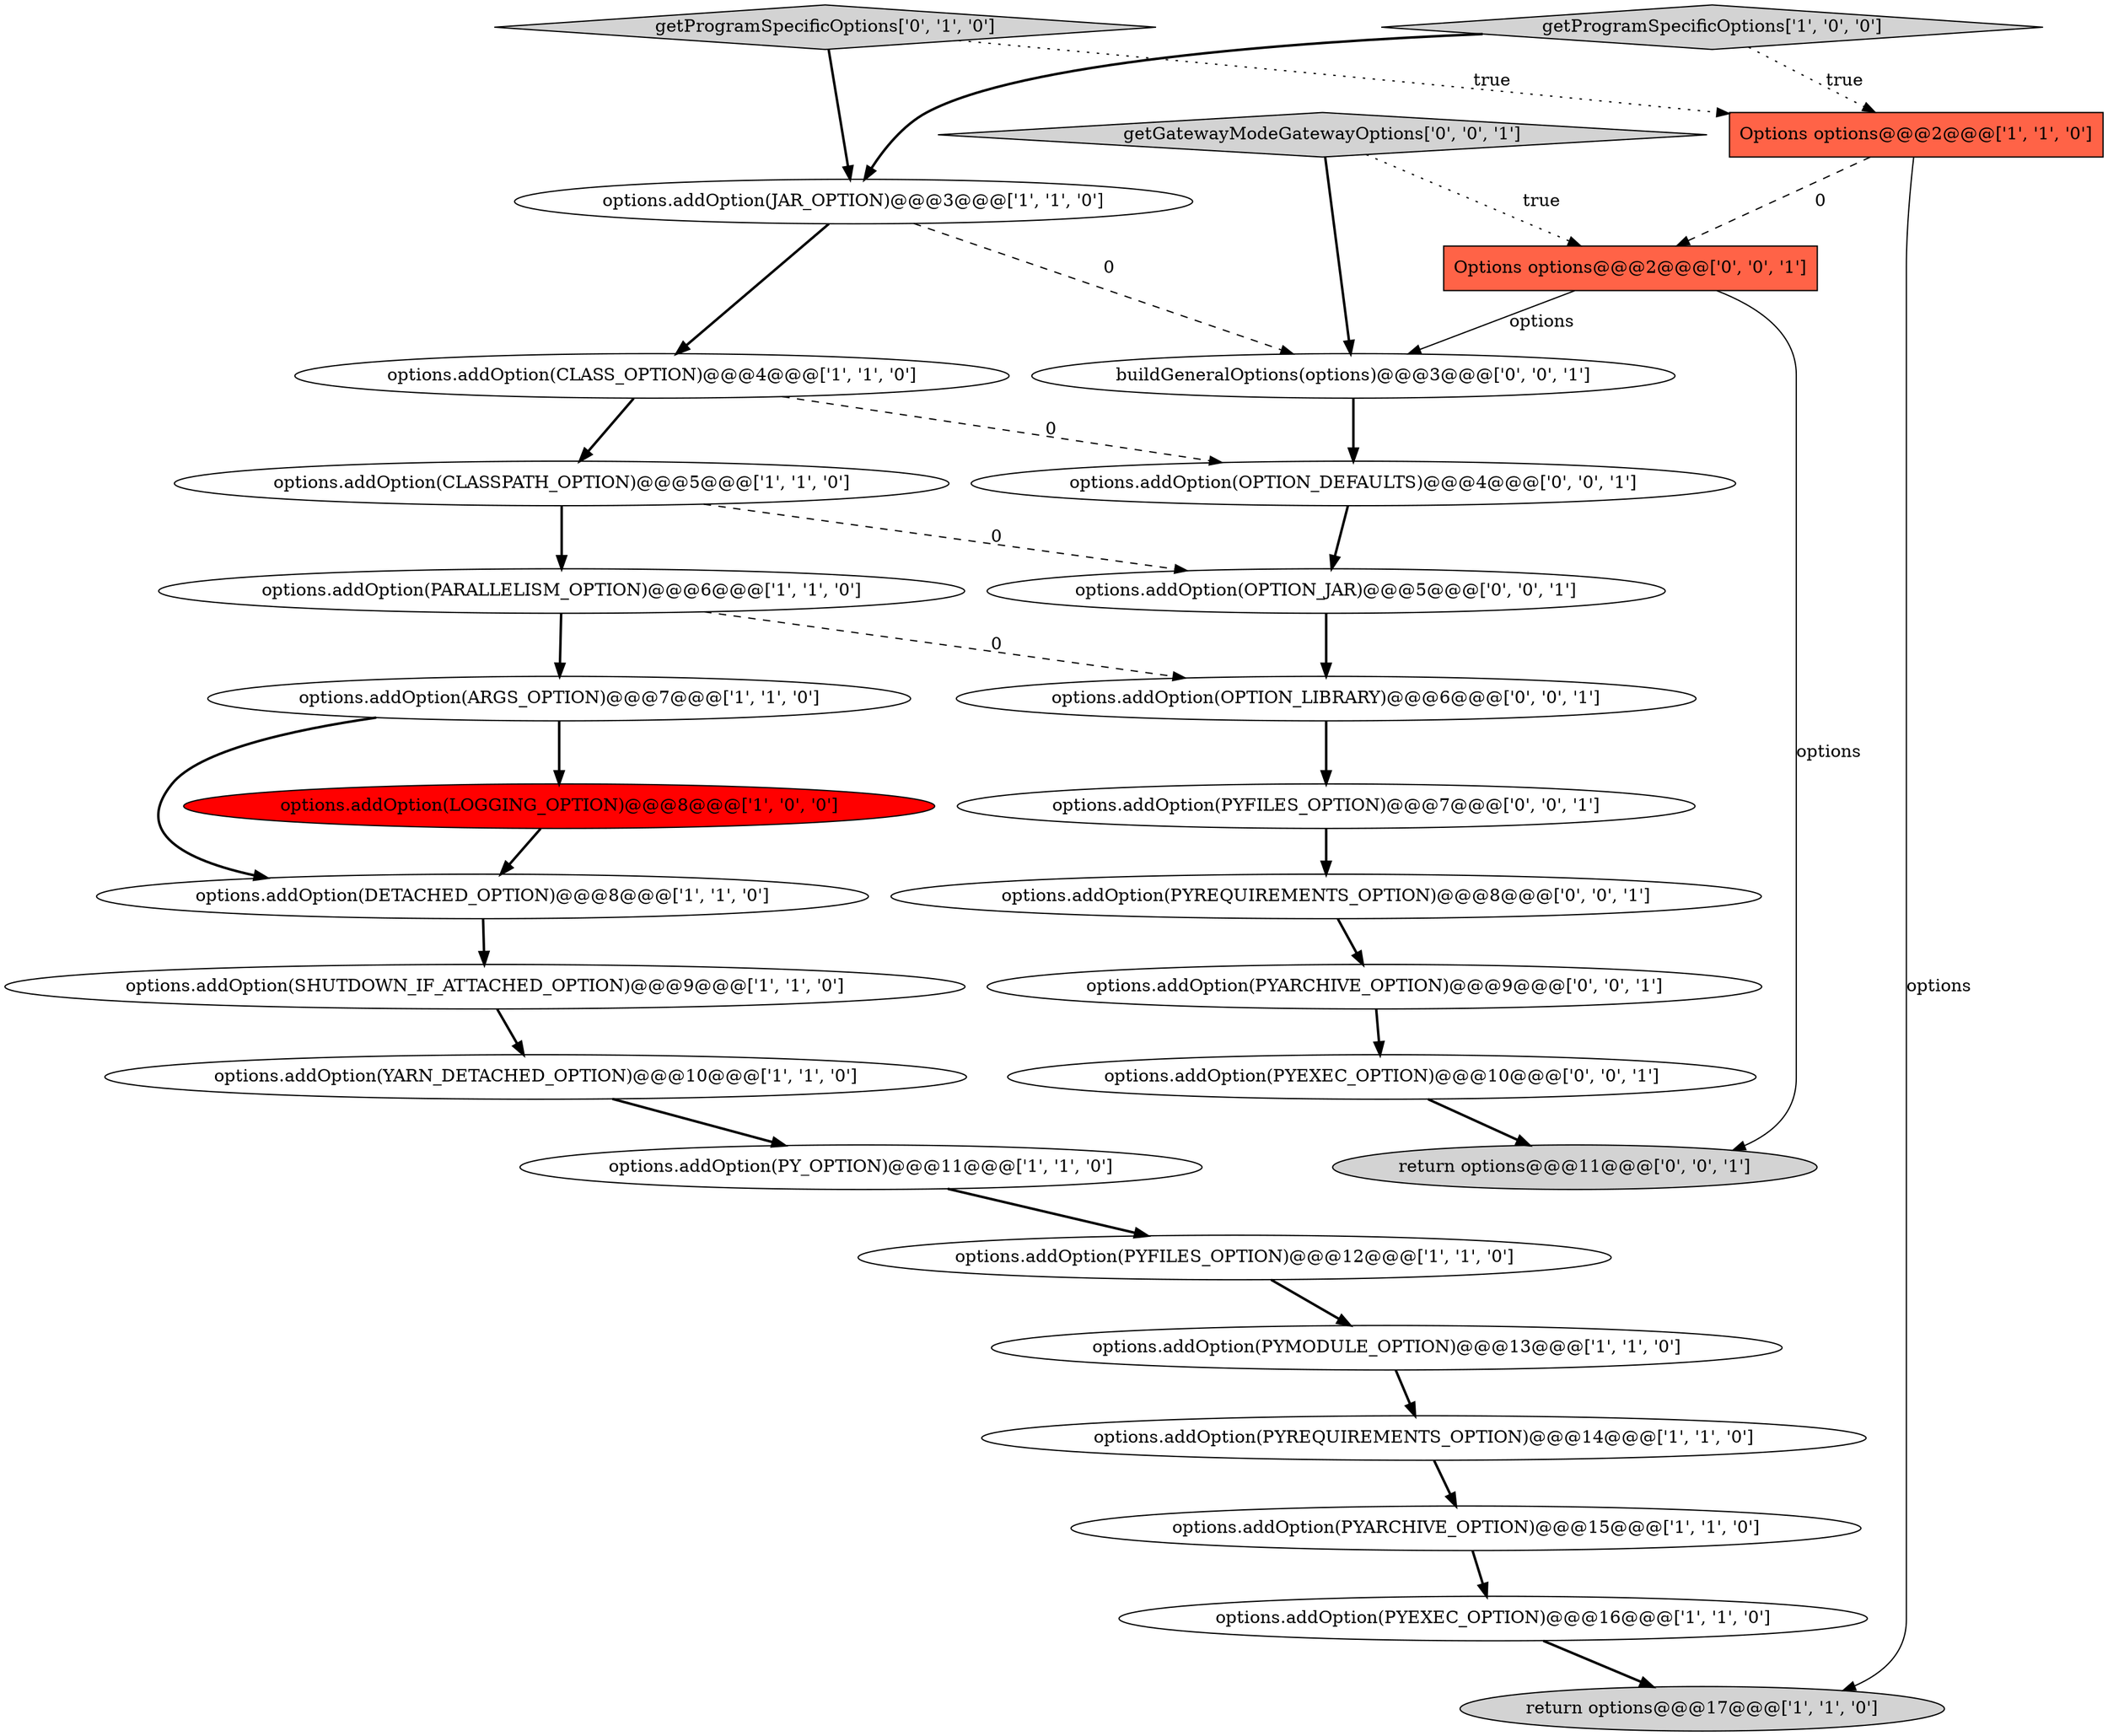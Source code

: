 digraph {
11 [style = filled, label = "options.addOption(CLASS_OPTION)@@@4@@@['1', '1', '0']", fillcolor = white, shape = ellipse image = "AAA0AAABBB1BBB"];
19 [style = filled, label = "options.addOption(OPTION_JAR)@@@5@@@['0', '0', '1']", fillcolor = white, shape = ellipse image = "AAA0AAABBB3BBB"];
16 [style = filled, label = "options.addOption(PYEXEC_OPTION)@@@16@@@['1', '1', '0']", fillcolor = white, shape = ellipse image = "AAA0AAABBB1BBB"];
7 [style = filled, label = "options.addOption(PYFILES_OPTION)@@@12@@@['1', '1', '0']", fillcolor = white, shape = ellipse image = "AAA0AAABBB1BBB"];
21 [style = filled, label = "options.addOption(OPTION_DEFAULTS)@@@4@@@['0', '0', '1']", fillcolor = white, shape = ellipse image = "AAA0AAABBB3BBB"];
13 [style = filled, label = "options.addOption(JAR_OPTION)@@@3@@@['1', '1', '0']", fillcolor = white, shape = ellipse image = "AAA0AAABBB1BBB"];
24 [style = filled, label = "Options options@@@2@@@['0', '0', '1']", fillcolor = tomato, shape = box image = "AAA0AAABBB3BBB"];
15 [style = filled, label = "Options options@@@2@@@['1', '1', '0']", fillcolor = tomato, shape = box image = "AAA0AAABBB1BBB"];
4 [style = filled, label = "options.addOption(ARGS_OPTION)@@@7@@@['1', '1', '0']", fillcolor = white, shape = ellipse image = "AAA0AAABBB1BBB"];
28 [style = filled, label = "options.addOption(PYEXEC_OPTION)@@@10@@@['0', '0', '1']", fillcolor = white, shape = ellipse image = "AAA0AAABBB3BBB"];
8 [style = filled, label = "options.addOption(PYREQUIREMENTS_OPTION)@@@14@@@['1', '1', '0']", fillcolor = white, shape = ellipse image = "AAA0AAABBB1BBB"];
9 [style = filled, label = "options.addOption(PYARCHIVE_OPTION)@@@15@@@['1', '1', '0']", fillcolor = white, shape = ellipse image = "AAA0AAABBB1BBB"];
23 [style = filled, label = "options.addOption(PYREQUIREMENTS_OPTION)@@@8@@@['0', '0', '1']", fillcolor = white, shape = ellipse image = "AAA0AAABBB3BBB"];
18 [style = filled, label = "getProgramSpecificOptions['0', '1', '0']", fillcolor = lightgray, shape = diamond image = "AAA0AAABBB2BBB"];
26 [style = filled, label = "getGatewayModeGatewayOptions['0', '0', '1']", fillcolor = lightgray, shape = diamond image = "AAA0AAABBB3BBB"];
27 [style = filled, label = "options.addOption(PYARCHIVE_OPTION)@@@9@@@['0', '0', '1']", fillcolor = white, shape = ellipse image = "AAA0AAABBB3BBB"];
0 [style = filled, label = "options.addOption(LOGGING_OPTION)@@@8@@@['1', '0', '0']", fillcolor = red, shape = ellipse image = "AAA1AAABBB1BBB"];
22 [style = filled, label = "options.addOption(OPTION_LIBRARY)@@@6@@@['0', '0', '1']", fillcolor = white, shape = ellipse image = "AAA0AAABBB3BBB"];
5 [style = filled, label = "options.addOption(SHUTDOWN_IF_ATTACHED_OPTION)@@@9@@@['1', '1', '0']", fillcolor = white, shape = ellipse image = "AAA0AAABBB1BBB"];
17 [style = filled, label = "options.addOption(PARALLELISM_OPTION)@@@6@@@['1', '1', '0']", fillcolor = white, shape = ellipse image = "AAA0AAABBB1BBB"];
20 [style = filled, label = "buildGeneralOptions(options)@@@3@@@['0', '0', '1']", fillcolor = white, shape = ellipse image = "AAA0AAABBB3BBB"];
6 [style = filled, label = "getProgramSpecificOptions['1', '0', '0']", fillcolor = lightgray, shape = diamond image = "AAA0AAABBB1BBB"];
25 [style = filled, label = "options.addOption(PYFILES_OPTION)@@@7@@@['0', '0', '1']", fillcolor = white, shape = ellipse image = "AAA0AAABBB3BBB"];
2 [style = filled, label = "options.addOption(PY_OPTION)@@@11@@@['1', '1', '0']", fillcolor = white, shape = ellipse image = "AAA0AAABBB1BBB"];
12 [style = filled, label = "options.addOption(DETACHED_OPTION)@@@8@@@['1', '1', '0']", fillcolor = white, shape = ellipse image = "AAA0AAABBB1BBB"];
10 [style = filled, label = "options.addOption(PYMODULE_OPTION)@@@13@@@['1', '1', '0']", fillcolor = white, shape = ellipse image = "AAA0AAABBB1BBB"];
3 [style = filled, label = "return options@@@17@@@['1', '1', '0']", fillcolor = lightgray, shape = ellipse image = "AAA0AAABBB1BBB"];
29 [style = filled, label = "return options@@@11@@@['0', '0', '1']", fillcolor = lightgray, shape = ellipse image = "AAA0AAABBB3BBB"];
14 [style = filled, label = "options.addOption(YARN_DETACHED_OPTION)@@@10@@@['1', '1', '0']", fillcolor = white, shape = ellipse image = "AAA0AAABBB1BBB"];
1 [style = filled, label = "options.addOption(CLASSPATH_OPTION)@@@5@@@['1', '1', '0']", fillcolor = white, shape = ellipse image = "AAA0AAABBB1BBB"];
16->3 [style = bold, label=""];
15->3 [style = solid, label="options"];
22->25 [style = bold, label=""];
28->29 [style = bold, label=""];
12->5 [style = bold, label=""];
21->19 [style = bold, label=""];
23->27 [style = bold, label=""];
11->1 [style = bold, label=""];
7->10 [style = bold, label=""];
25->23 [style = bold, label=""];
13->20 [style = dashed, label="0"];
0->12 [style = bold, label=""];
27->28 [style = bold, label=""];
15->24 [style = dashed, label="0"];
1->19 [style = dashed, label="0"];
18->15 [style = dotted, label="true"];
17->22 [style = dashed, label="0"];
24->29 [style = solid, label="options"];
5->14 [style = bold, label=""];
24->20 [style = solid, label="options"];
13->11 [style = bold, label=""];
9->16 [style = bold, label=""];
4->0 [style = bold, label=""];
1->17 [style = bold, label=""];
20->21 [style = bold, label=""];
10->8 [style = bold, label=""];
6->13 [style = bold, label=""];
26->24 [style = dotted, label="true"];
8->9 [style = bold, label=""];
18->13 [style = bold, label=""];
4->12 [style = bold, label=""];
14->2 [style = bold, label=""];
2->7 [style = bold, label=""];
19->22 [style = bold, label=""];
17->4 [style = bold, label=""];
26->20 [style = bold, label=""];
6->15 [style = dotted, label="true"];
11->21 [style = dashed, label="0"];
}
